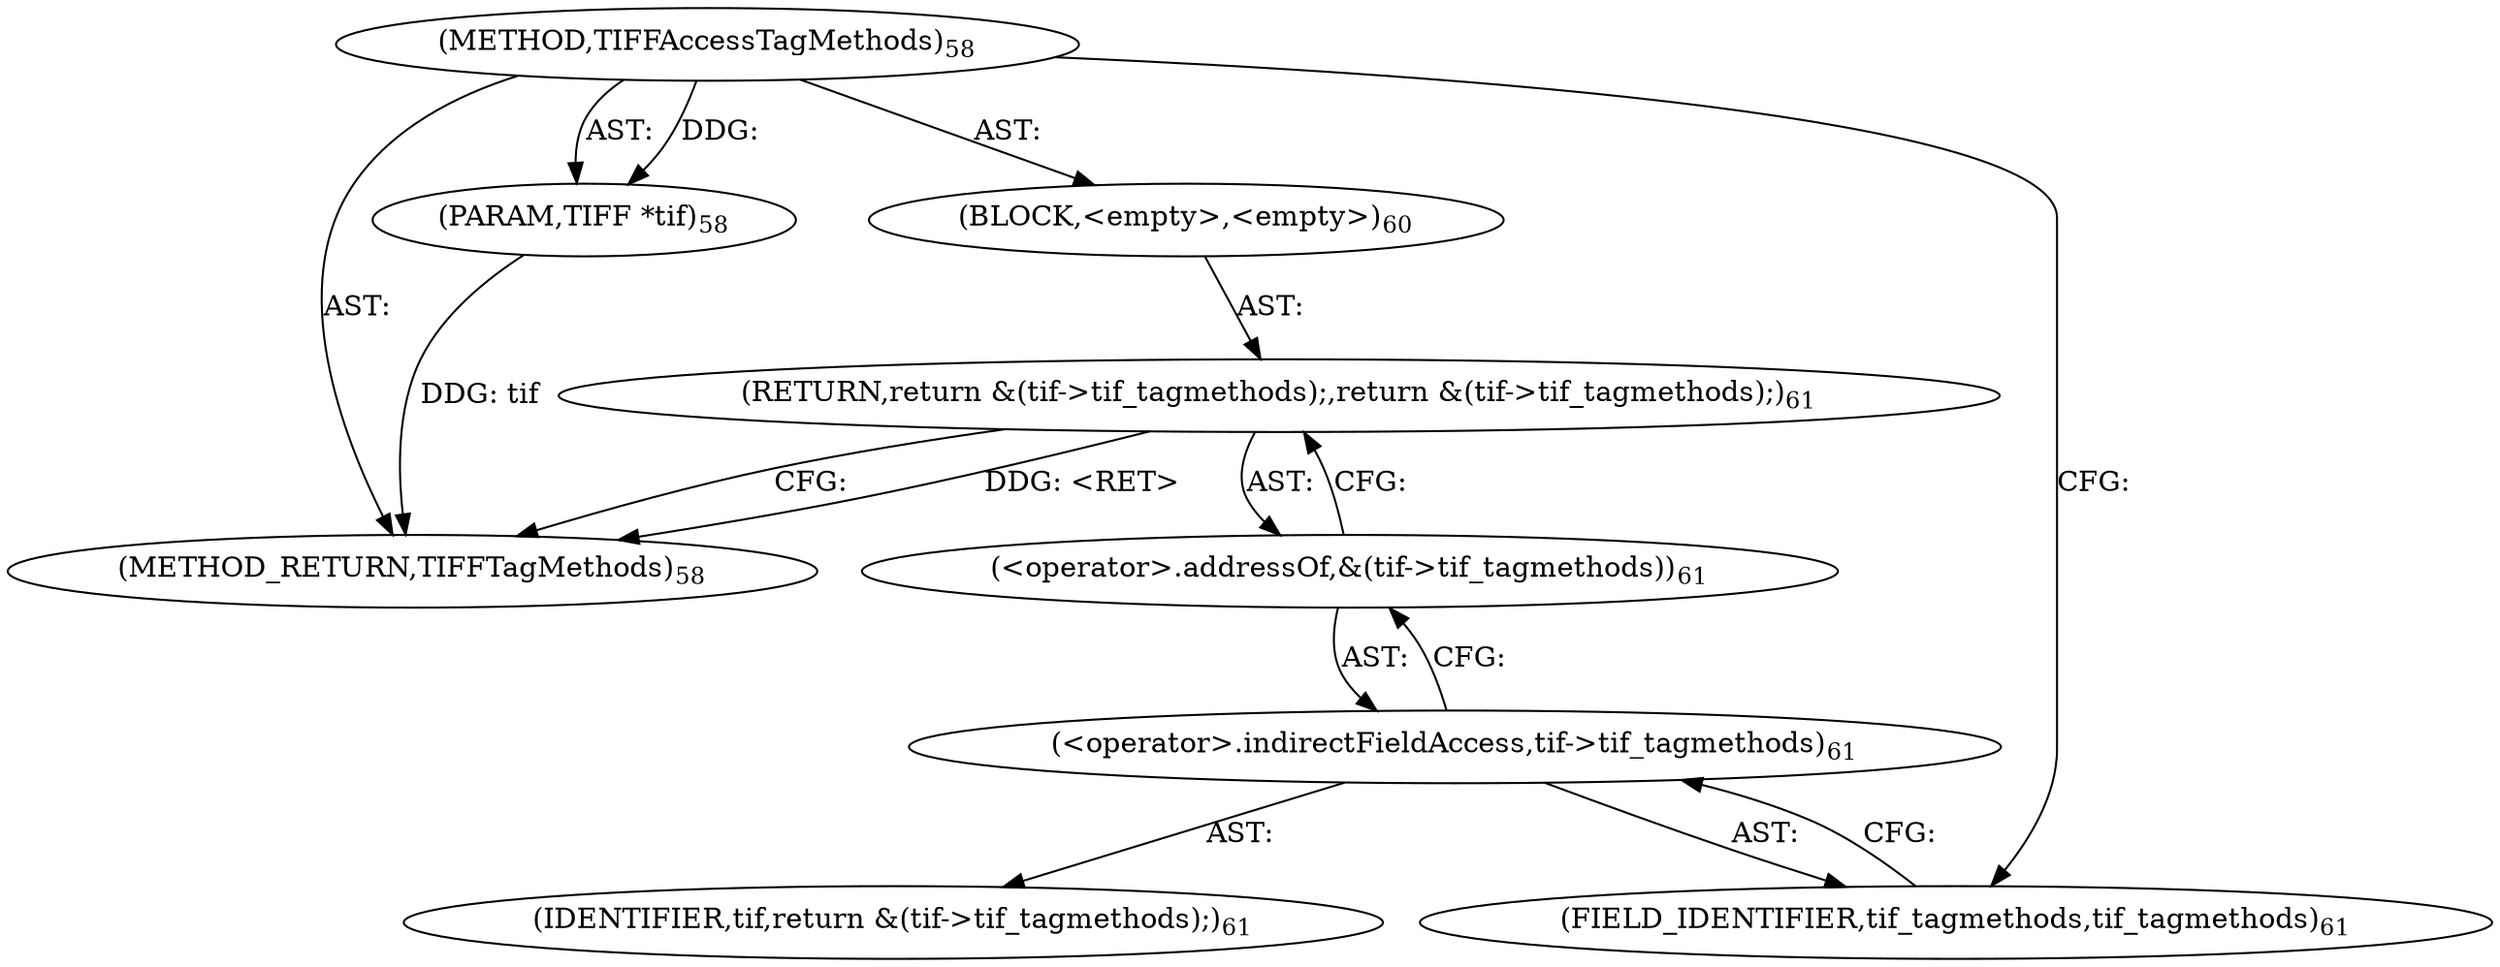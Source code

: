 digraph "TIFFAccessTagMethods" {  
"11814" [label = <(METHOD,TIFFAccessTagMethods)<SUB>58</SUB>> ]
"11815" [label = <(PARAM,TIFF *tif)<SUB>58</SUB>> ]
"11816" [label = <(BLOCK,&lt;empty&gt;,&lt;empty&gt;)<SUB>60</SUB>> ]
"11817" [label = <(RETURN,return &amp;(tif-&gt;tif_tagmethods);,return &amp;(tif-&gt;tif_tagmethods);)<SUB>61</SUB>> ]
"11818" [label = <(&lt;operator&gt;.addressOf,&amp;(tif-&gt;tif_tagmethods))<SUB>61</SUB>> ]
"11819" [label = <(&lt;operator&gt;.indirectFieldAccess,tif-&gt;tif_tagmethods)<SUB>61</SUB>> ]
"11820" [label = <(IDENTIFIER,tif,return &amp;(tif-&gt;tif_tagmethods);)<SUB>61</SUB>> ]
"11821" [label = <(FIELD_IDENTIFIER,tif_tagmethods,tif_tagmethods)<SUB>61</SUB>> ]
"11822" [label = <(METHOD_RETURN,TIFFTagMethods)<SUB>58</SUB>> ]
  "11814" -> "11815"  [ label = "AST: "] 
  "11814" -> "11816"  [ label = "AST: "] 
  "11814" -> "11822"  [ label = "AST: "] 
  "11816" -> "11817"  [ label = "AST: "] 
  "11817" -> "11818"  [ label = "AST: "] 
  "11818" -> "11819"  [ label = "AST: "] 
  "11819" -> "11820"  [ label = "AST: "] 
  "11819" -> "11821"  [ label = "AST: "] 
  "11817" -> "11822"  [ label = "CFG: "] 
  "11818" -> "11817"  [ label = "CFG: "] 
  "11819" -> "11818"  [ label = "CFG: "] 
  "11821" -> "11819"  [ label = "CFG: "] 
  "11814" -> "11821"  [ label = "CFG: "] 
  "11817" -> "11822"  [ label = "DDG: &lt;RET&gt;"] 
  "11815" -> "11822"  [ label = "DDG: tif"] 
  "11814" -> "11815"  [ label = "DDG: "] 
}
